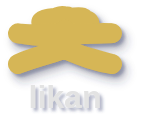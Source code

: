 <mxfile>
    <diagram id="uQMOBZMhVrbhEzuN0T4F" name="第 1 页">
        <mxGraphModel dx="641" dy="989" grid="0" gridSize="1" guides="1" tooltips="1" connect="1" arrows="1" fold="1" page="0" pageScale="1" pageWidth="1600" pageHeight="900" background="none" math="0" shadow="1">
            <root>
                <mxCell id="0"/>
                <mxCell id="1" parent="0"/>
                <mxCell id="2" value="likan" style="shape=umlActor;verticalLabelPosition=bottom;verticalAlign=top;html=1;outlineConnect=0;strokeWidth=10;rounded=0;sketch=1;fillColor=#fff2cc;strokeColor=#d6b656;perimeterSpacing=10;shadow=1;gradientColor=#ffffff;flipV=0;flipH=0;align=center;horizontal=1;fontColor=#e3e3e3;whiteSpace=wrap;fontStyle=1;labelBackgroundColor=none;labelBorderColor=none;fontSize=16;" parent="1" vertex="1">
                    <mxGeometry x="15" width="47" height="23" as="geometry"/>
                </mxCell>
            </root>
        </mxGraphModel>
    </diagram>
</mxfile>